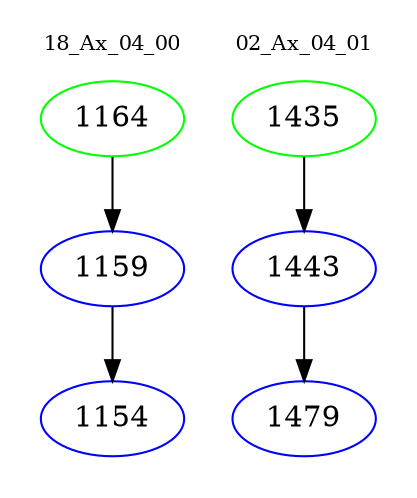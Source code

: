 digraph{
subgraph cluster_0 {
color = white
label = "18_Ax_04_00";
fontsize=10;
T0_1164 [label="1164", color="green"]
T0_1164 -> T0_1159 [color="black"]
T0_1159 [label="1159", color="blue"]
T0_1159 -> T0_1154 [color="black"]
T0_1154 [label="1154", color="blue"]
}
subgraph cluster_1 {
color = white
label = "02_Ax_04_01";
fontsize=10;
T1_1435 [label="1435", color="green"]
T1_1435 -> T1_1443 [color="black"]
T1_1443 [label="1443", color="blue"]
T1_1443 -> T1_1479 [color="black"]
T1_1479 [label="1479", color="blue"]
}
}
